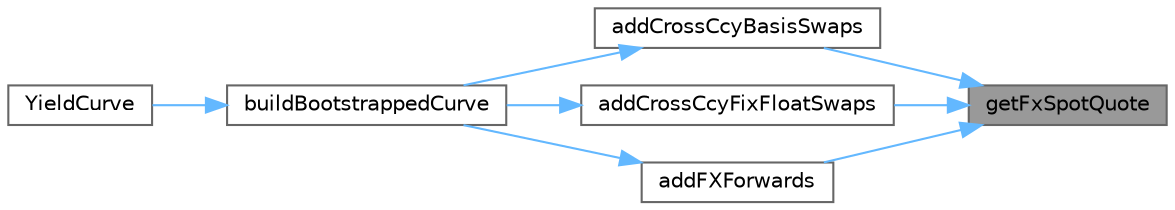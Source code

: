 digraph "getFxSpotQuote"
{
 // INTERACTIVE_SVG=YES
 // LATEX_PDF_SIZE
  bgcolor="transparent";
  edge [fontname=Helvetica,fontsize=10,labelfontname=Helvetica,labelfontsize=10];
  node [fontname=Helvetica,fontsize=10,shape=box,height=0.2,width=0.4];
  rankdir="RL";
  Node1 [label="getFxSpotQuote",height=0.2,width=0.4,color="gray40", fillcolor="grey60", style="filled", fontcolor="black",tooltip=" "];
  Node1 -> Node2 [dir="back",color="steelblue1",style="solid"];
  Node2 [label="addCrossCcyBasisSwaps",height=0.2,width=0.4,color="grey40", fillcolor="white", style="filled",URL="$classore_1_1data_1_1_yield_curve.html#ab4fc5f56e586e2b853df28a4f00c3bd6",tooltip=" "];
  Node2 -> Node3 [dir="back",color="steelblue1",style="solid"];
  Node3 [label="buildBootstrappedCurve",height=0.2,width=0.4,color="grey40", fillcolor="white", style="filled",URL="$classore_1_1data_1_1_yield_curve.html#a9926d222ab68411efb749aa1e6cbd0b1",tooltip=" "];
  Node3 -> Node4 [dir="back",color="steelblue1",style="solid"];
  Node4 [label="YieldCurve",height=0.2,width=0.4,color="grey40", fillcolor="white", style="filled",URL="$classore_1_1data_1_1_yield_curve.html#a4b705bf1c5123b7cd7eaab64eca1dd5b",tooltip="Constructor."];
  Node1 -> Node5 [dir="back",color="steelblue1",style="solid"];
  Node5 [label="addCrossCcyFixFloatSwaps",height=0.2,width=0.4,color="grey40", fillcolor="white", style="filled",URL="$classore_1_1data_1_1_yield_curve.html#a071b252c7ef6882d52cb6705d35ff45e",tooltip=" "];
  Node5 -> Node3 [dir="back",color="steelblue1",style="solid"];
  Node1 -> Node6 [dir="back",color="steelblue1",style="solid"];
  Node6 [label="addFXForwards",height=0.2,width=0.4,color="grey40", fillcolor="white", style="filled",URL="$classore_1_1data_1_1_yield_curve.html#a4b2bda6f0f23bed37493b47ef450f971",tooltip=" "];
  Node6 -> Node3 [dir="back",color="steelblue1",style="solid"];
}
